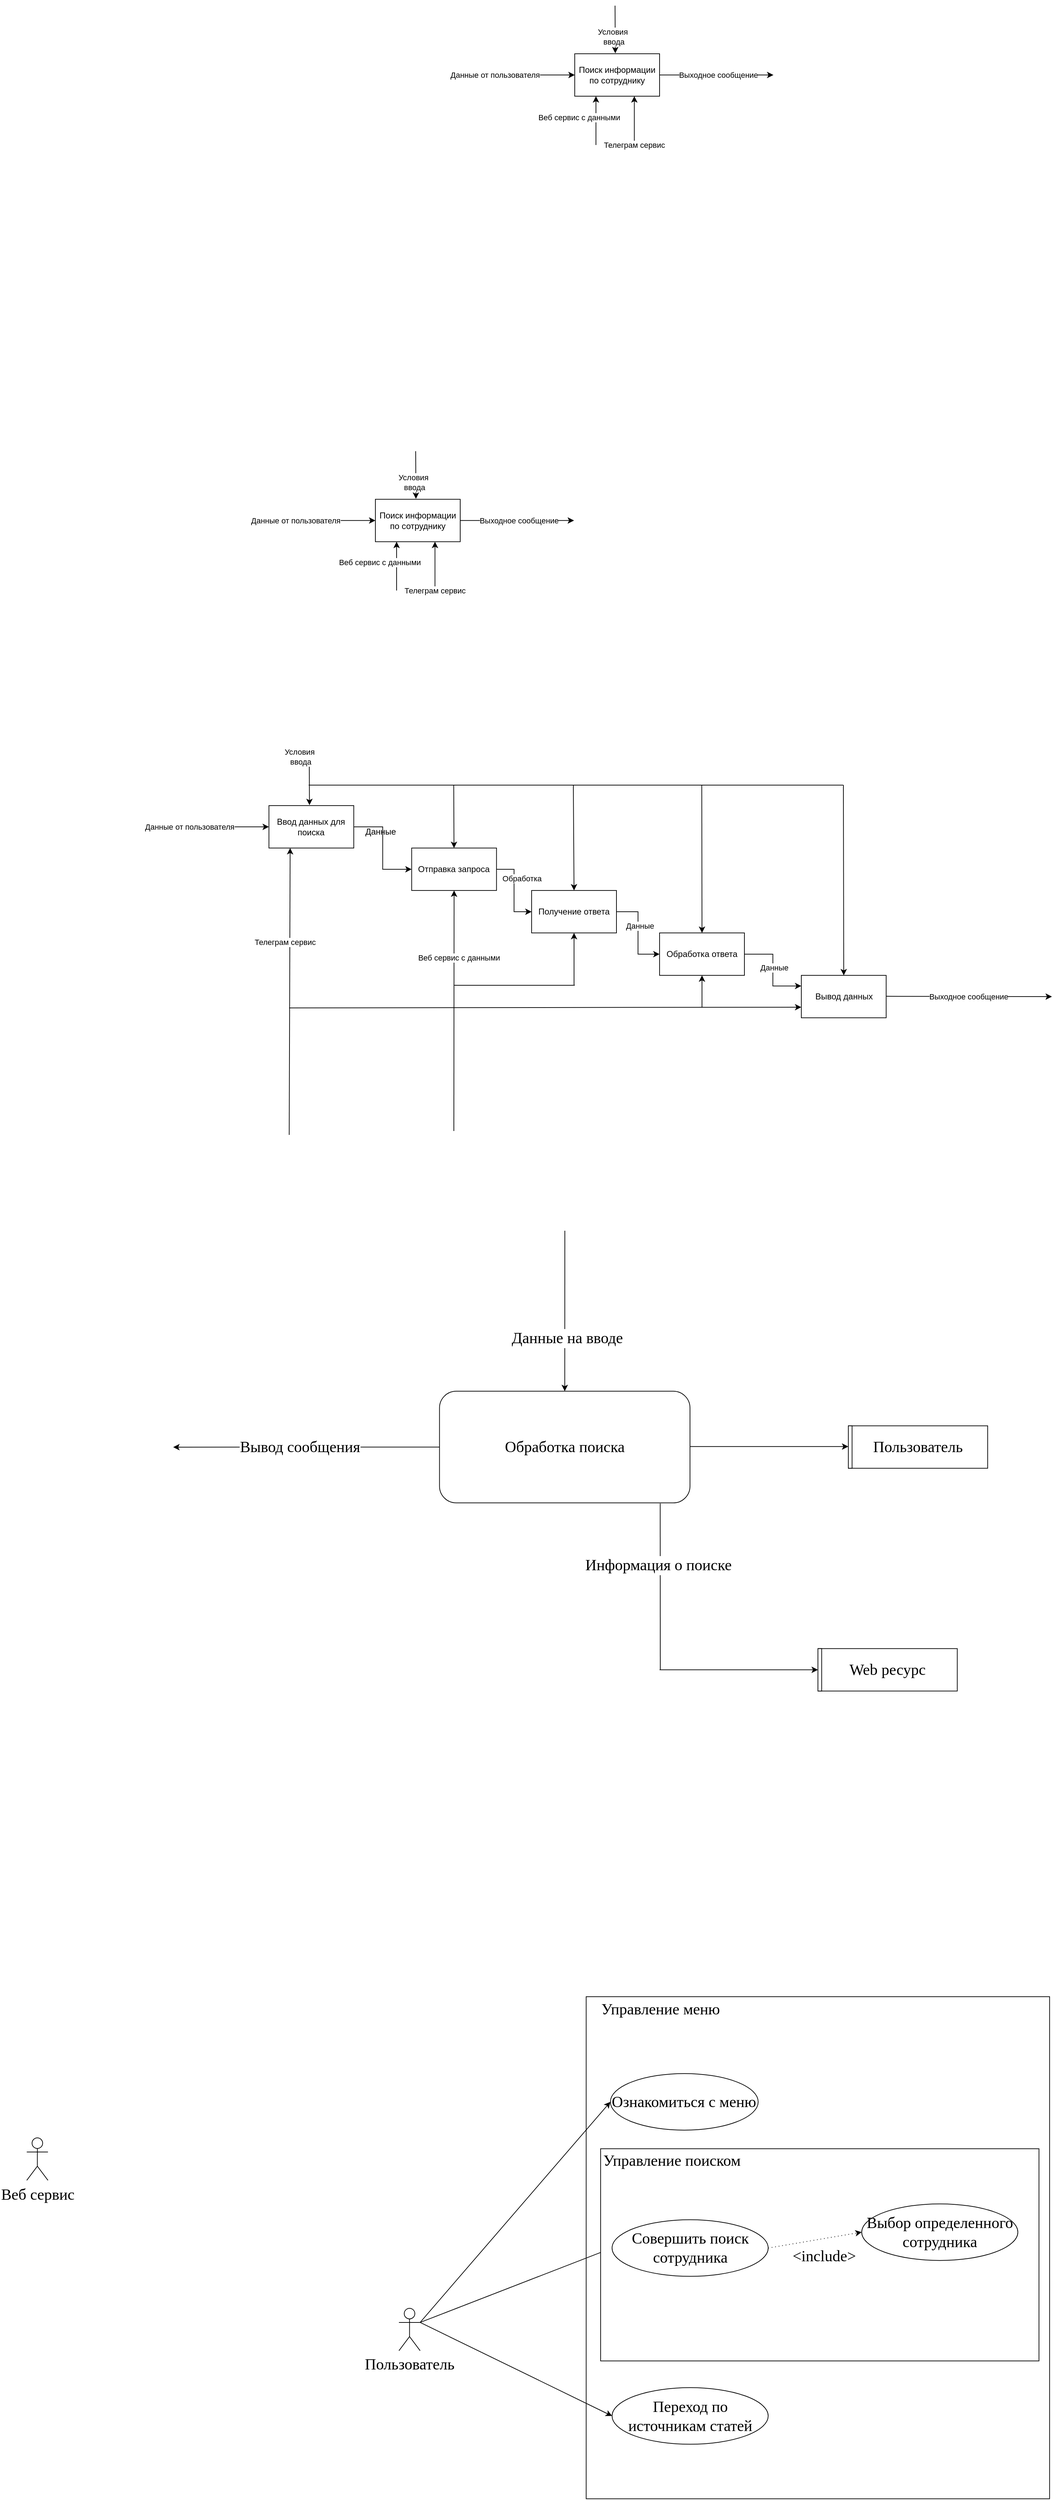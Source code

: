 <mxfile version="17.4.4" type="github">
  <diagram name="Page-1" id="e7e014a7-5840-1c2e-5031-d8a46d1fe8dd">
    <mxGraphModel dx="3065" dy="1016" grid="1" gridSize="1.181" guides="1" tooltips="1" connect="1" arrows="1" fold="1" page="1" pageScale="1" pageWidth="1169" pageHeight="826" background="none" math="0" shadow="0">
      <root>
        <mxCell id="0" />
        <mxCell id="1" parent="0" />
        <mxCell id="YpZlYrM8N79kbtDbUzei-41" value="Поиск информации по сотруднику" style="rounded=0;whiteSpace=wrap;html=1;" vertex="1" parent="1">
          <mxGeometry x="585" y="383" width="120" height="60" as="geometry" />
        </mxCell>
        <mxCell id="YpZlYrM8N79kbtDbUzei-46" value="" style="endArrow=classic;html=1;rounded=0;" edge="1" parent="1">
          <mxGeometry width="50" height="50" relative="1" as="geometry">
            <mxPoint x="472" y="413" as="sourcePoint" />
            <mxPoint x="585" y="413" as="targetPoint" />
          </mxGeometry>
        </mxCell>
        <mxCell id="YpZlYrM8N79kbtDbUzei-52" value="Данные от пользователя" style="edgeLabel;html=1;align=center;verticalAlign=middle;resizable=0;points=[];" vertex="1" connectable="0" parent="YpZlYrM8N79kbtDbUzei-46">
          <mxGeometry x="-0.31" y="-2" relative="1" as="geometry">
            <mxPoint x="-39" y="-2" as="offset" />
          </mxGeometry>
        </mxCell>
        <mxCell id="YpZlYrM8N79kbtDbUzei-47" value="" style="endArrow=classic;html=1;rounded=0;exitX=1;exitY=0.5;exitDx=0;exitDy=0;" edge="1" parent="1" source="YpZlYrM8N79kbtDbUzei-41">
          <mxGeometry width="50" height="50" relative="1" as="geometry">
            <mxPoint x="748" y="444" as="sourcePoint" />
            <mxPoint x="866" y="413" as="targetPoint" />
          </mxGeometry>
        </mxCell>
        <mxCell id="YpZlYrM8N79kbtDbUzei-55" value="Выходное сообщение" style="edgeLabel;html=1;align=center;verticalAlign=middle;resizable=0;points=[];" vertex="1" connectable="0" parent="YpZlYrM8N79kbtDbUzei-47">
          <mxGeometry x="0.545" y="1" relative="1" as="geometry">
            <mxPoint x="-42" y="1" as="offset" />
          </mxGeometry>
        </mxCell>
        <mxCell id="YpZlYrM8N79kbtDbUzei-49" value="" style="endArrow=classic;html=1;rounded=0;entryX=0.478;entryY=-0.011;entryDx=0;entryDy=0;entryPerimeter=0;" edge="1" parent="1" target="YpZlYrM8N79kbtDbUzei-41">
          <mxGeometry width="50" height="50" relative="1" as="geometry">
            <mxPoint x="642" y="315" as="sourcePoint" />
            <mxPoint x="665.41" y="383.0" as="targetPoint" />
          </mxGeometry>
        </mxCell>
        <mxCell id="YpZlYrM8N79kbtDbUzei-53" value="Условия&amp;nbsp;&lt;br&gt;ввода" style="edgeLabel;html=1;align=center;verticalAlign=middle;resizable=0;points=[];" vertex="1" connectable="0" parent="YpZlYrM8N79kbtDbUzei-49">
          <mxGeometry x="0.309" y="-2" relative="1" as="geometry">
            <mxPoint as="offset" />
          </mxGeometry>
        </mxCell>
        <mxCell id="YpZlYrM8N79kbtDbUzei-50" value="Веб сервис с данными" style="endArrow=classic;html=1;rounded=0;entryX=0.25;entryY=1;entryDx=0;entryDy=0;" edge="1" parent="1" target="YpZlYrM8N79kbtDbUzei-41">
          <mxGeometry x="0.147" y="24" width="50" height="50" relative="1" as="geometry">
            <mxPoint x="615" y="512" as="sourcePoint" />
            <mxPoint x="635" y="443" as="targetPoint" />
            <mxPoint as="offset" />
          </mxGeometry>
        </mxCell>
        <mxCell id="YpZlYrM8N79kbtDbUzei-51" value="Телеграм сервис" style="endArrow=classic;html=1;rounded=0;entryX=0.25;entryY=1;entryDx=0;entryDy=0;" edge="1" parent="1">
          <mxGeometry x="-0.995" width="50" height="50" relative="1" as="geometry">
            <mxPoint x="669.29" y="512" as="sourcePoint" />
            <mxPoint x="669.29" y="443" as="targetPoint" />
            <mxPoint as="offset" />
          </mxGeometry>
        </mxCell>
        <mxCell id="YpZlYrM8N79kbtDbUzei-56" value="Поиск информации по сотруднику" style="rounded=0;whiteSpace=wrap;html=1;" vertex="1" parent="1">
          <mxGeometry x="303" y="1012.88" width="120" height="60" as="geometry" />
        </mxCell>
        <mxCell id="YpZlYrM8N79kbtDbUzei-57" value="" style="endArrow=classic;html=1;rounded=0;" edge="1" parent="1">
          <mxGeometry width="50" height="50" relative="1" as="geometry">
            <mxPoint x="190" y="1042.88" as="sourcePoint" />
            <mxPoint x="303" y="1042.88" as="targetPoint" />
          </mxGeometry>
        </mxCell>
        <mxCell id="YpZlYrM8N79kbtDbUzei-58" value="Данные от пользователя" style="edgeLabel;html=1;align=center;verticalAlign=middle;resizable=0;points=[];" vertex="1" connectable="0" parent="YpZlYrM8N79kbtDbUzei-57">
          <mxGeometry x="-0.31" y="-2" relative="1" as="geometry">
            <mxPoint x="-39" y="-2" as="offset" />
          </mxGeometry>
        </mxCell>
        <mxCell id="YpZlYrM8N79kbtDbUzei-59" value="" style="endArrow=classic;html=1;rounded=0;exitX=1;exitY=0.5;exitDx=0;exitDy=0;" edge="1" parent="1" source="YpZlYrM8N79kbtDbUzei-56">
          <mxGeometry width="50" height="50" relative="1" as="geometry">
            <mxPoint x="466" y="1073.88" as="sourcePoint" />
            <mxPoint x="584" y="1042.88" as="targetPoint" />
          </mxGeometry>
        </mxCell>
        <mxCell id="YpZlYrM8N79kbtDbUzei-60" value="Выходное сообщение" style="edgeLabel;html=1;align=center;verticalAlign=middle;resizable=0;points=[];" vertex="1" connectable="0" parent="YpZlYrM8N79kbtDbUzei-59">
          <mxGeometry x="0.545" y="1" relative="1" as="geometry">
            <mxPoint x="-42" y="1" as="offset" />
          </mxGeometry>
        </mxCell>
        <mxCell id="YpZlYrM8N79kbtDbUzei-61" value="" style="endArrow=classic;html=1;rounded=0;entryX=0.478;entryY=-0.011;entryDx=0;entryDy=0;entryPerimeter=0;" edge="1" parent="1" target="YpZlYrM8N79kbtDbUzei-56">
          <mxGeometry width="50" height="50" relative="1" as="geometry">
            <mxPoint x="360" y="944.88" as="sourcePoint" />
            <mxPoint x="383.41" y="1012.88" as="targetPoint" />
          </mxGeometry>
        </mxCell>
        <mxCell id="YpZlYrM8N79kbtDbUzei-62" value="Условия&amp;nbsp;&lt;br&gt;ввода" style="edgeLabel;html=1;align=center;verticalAlign=middle;resizable=0;points=[];" vertex="1" connectable="0" parent="YpZlYrM8N79kbtDbUzei-61">
          <mxGeometry x="0.309" y="-2" relative="1" as="geometry">
            <mxPoint as="offset" />
          </mxGeometry>
        </mxCell>
        <mxCell id="YpZlYrM8N79kbtDbUzei-63" value="Веб сервис с данными" style="endArrow=classic;html=1;rounded=0;entryX=0.25;entryY=1;entryDx=0;entryDy=0;" edge="1" parent="1" target="YpZlYrM8N79kbtDbUzei-56">
          <mxGeometry x="0.147" y="24" width="50" height="50" relative="1" as="geometry">
            <mxPoint x="333.0" y="1141.88" as="sourcePoint" />
            <mxPoint x="353" y="1072.88" as="targetPoint" />
            <mxPoint as="offset" />
          </mxGeometry>
        </mxCell>
        <mxCell id="YpZlYrM8N79kbtDbUzei-64" value="Телеграм сервис" style="endArrow=classic;html=1;rounded=0;entryX=0.25;entryY=1;entryDx=0;entryDy=0;" edge="1" parent="1">
          <mxGeometry x="-0.995" width="50" height="50" relative="1" as="geometry">
            <mxPoint x="387.29" y="1141.88" as="sourcePoint" />
            <mxPoint x="387.29" y="1072.88" as="targetPoint" />
            <mxPoint as="offset" />
          </mxGeometry>
        </mxCell>
        <mxCell id="YpZlYrM8N79kbtDbUzei-107" style="edgeStyle=orthogonalEdgeStyle;rounded=0;orthogonalLoop=1;jettySize=auto;html=1;exitX=1;exitY=0.5;exitDx=0;exitDy=0;strokeWidth=1;" edge="1" parent="1" source="YpZlYrM8N79kbtDbUzei-70" target="YpZlYrM8N79kbtDbUzei-84">
          <mxGeometry relative="1" as="geometry" />
        </mxCell>
        <mxCell id="YpZlYrM8N79kbtDbUzei-111" value="Обработка&lt;br&gt;" style="edgeLabel;html=1;align=center;verticalAlign=middle;resizable=0;points=[];" vertex="1" connectable="0" parent="YpZlYrM8N79kbtDbUzei-107">
          <mxGeometry x="-0.182" y="1" relative="1" as="geometry">
            <mxPoint x="10" y="-7" as="offset" />
          </mxGeometry>
        </mxCell>
        <mxCell id="YpZlYrM8N79kbtDbUzei-70" value="Отправка запроса" style="rounded=0;whiteSpace=wrap;html=1;" vertex="1" parent="1">
          <mxGeometry x="354.33" y="1505.95" width="120" height="60" as="geometry" />
        </mxCell>
        <mxCell id="YpZlYrM8N79kbtDbUzei-106" style="edgeStyle=orthogonalEdgeStyle;rounded=0;orthogonalLoop=1;jettySize=auto;html=1;exitX=1;exitY=0.5;exitDx=0;exitDy=0;entryX=0;entryY=0.5;entryDx=0;entryDy=0;strokeWidth=1;" edge="1" parent="1" source="YpZlYrM8N79kbtDbUzei-75" target="YpZlYrM8N79kbtDbUzei-70">
          <mxGeometry relative="1" as="geometry" />
        </mxCell>
        <mxCell id="YpZlYrM8N79kbtDbUzei-75" value="Ввод данных для поиска" style="rounded=0;whiteSpace=wrap;html=1;" vertex="1" parent="1">
          <mxGeometry x="152.42" y="1445.95" width="120" height="60" as="geometry" />
        </mxCell>
        <mxCell id="YpZlYrM8N79kbtDbUzei-76" value="" style="endArrow=classic;html=1;rounded=0;" edge="1" parent="1">
          <mxGeometry width="50" height="50" relative="1" as="geometry">
            <mxPoint x="39.42" y="1475.95" as="sourcePoint" />
            <mxPoint x="152.42" y="1475.95" as="targetPoint" />
          </mxGeometry>
        </mxCell>
        <mxCell id="YpZlYrM8N79kbtDbUzei-77" value="Данные от пользователя" style="edgeLabel;html=1;align=center;verticalAlign=middle;resizable=0;points=[];" vertex="1" connectable="0" parent="YpZlYrM8N79kbtDbUzei-76">
          <mxGeometry x="-0.31" y="-2" relative="1" as="geometry">
            <mxPoint x="-39" y="-2" as="offset" />
          </mxGeometry>
        </mxCell>
        <mxCell id="YpZlYrM8N79kbtDbUzei-78" value="" style="endArrow=classic;html=1;rounded=0;" edge="1" parent="1">
          <mxGeometry width="50" height="50" relative="1" as="geometry">
            <mxPoint x="1025.51" y="1715.55" as="sourcePoint" />
            <mxPoint x="1260" y="1716" as="targetPoint" />
          </mxGeometry>
        </mxCell>
        <mxCell id="YpZlYrM8N79kbtDbUzei-79" value="Выходное сообщение" style="edgeLabel;html=1;align=center;verticalAlign=middle;resizable=0;points=[];" vertex="1" connectable="0" parent="YpZlYrM8N79kbtDbUzei-78">
          <mxGeometry x="0.545" y="1" relative="1" as="geometry">
            <mxPoint x="-65" y="1" as="offset" />
          </mxGeometry>
        </mxCell>
        <mxCell id="YpZlYrM8N79kbtDbUzei-80" value="" style="endArrow=classic;html=1;rounded=0;entryX=0.478;entryY=-0.011;entryDx=0;entryDy=0;entryPerimeter=0;" edge="1" parent="1" target="YpZlYrM8N79kbtDbUzei-75">
          <mxGeometry width="50" height="50" relative="1" as="geometry">
            <mxPoint x="209.42" y="1377.95" as="sourcePoint" />
            <mxPoint x="232.83" y="1445.95" as="targetPoint" />
          </mxGeometry>
        </mxCell>
        <mxCell id="YpZlYrM8N79kbtDbUzei-81" value="Условия&amp;nbsp;&lt;br&gt;ввода" style="edgeLabel;html=1;align=center;verticalAlign=middle;resizable=0;points=[];" vertex="1" connectable="0" parent="YpZlYrM8N79kbtDbUzei-80">
          <mxGeometry x="0.309" y="-2" relative="1" as="geometry">
            <mxPoint x="-11" y="-45" as="offset" />
          </mxGeometry>
        </mxCell>
        <mxCell id="YpZlYrM8N79kbtDbUzei-82" value="Веб сервис с данными" style="endArrow=classic;html=1;rounded=0;entryX=0.5;entryY=1;entryDx=0;entryDy=0;" edge="1" parent="1" target="YpZlYrM8N79kbtDbUzei-70">
          <mxGeometry x="0.443" y="-7" width="50" height="50" relative="1" as="geometry">
            <mxPoint x="414" y="1906" as="sourcePoint" />
            <mxPoint x="211.99" y="1838.58" as="targetPoint" />
            <mxPoint as="offset" />
          </mxGeometry>
        </mxCell>
        <mxCell id="YpZlYrM8N79kbtDbUzei-83" value="Телеграм сервис" style="endArrow=classic;html=1;rounded=0;entryX=0.25;entryY=1;entryDx=0;entryDy=0;" edge="1" parent="1" target="YpZlYrM8N79kbtDbUzei-75">
          <mxGeometry x="0.342" y="7" width="50" height="50" relative="1" as="geometry">
            <mxPoint x="181.1" y="1911.52" as="sourcePoint" />
            <mxPoint x="181.1" y="1842.52" as="targetPoint" />
            <mxPoint as="offset" />
          </mxGeometry>
        </mxCell>
        <mxCell id="YpZlYrM8N79kbtDbUzei-108" style="edgeStyle=orthogonalEdgeStyle;rounded=0;orthogonalLoop=1;jettySize=auto;html=1;exitX=1;exitY=0.5;exitDx=0;exitDy=0;entryX=0;entryY=0.5;entryDx=0;entryDy=0;strokeWidth=1;" edge="1" parent="1" source="YpZlYrM8N79kbtDbUzei-84" target="YpZlYrM8N79kbtDbUzei-85">
          <mxGeometry relative="1" as="geometry" />
        </mxCell>
        <mxCell id="YpZlYrM8N79kbtDbUzei-112" value="Данные" style="edgeLabel;html=1;align=center;verticalAlign=middle;resizable=0;points=[];" vertex="1" connectable="0" parent="YpZlYrM8N79kbtDbUzei-108">
          <mxGeometry x="-0.165" y="2" relative="1" as="geometry">
            <mxPoint as="offset" />
          </mxGeometry>
        </mxCell>
        <mxCell id="YpZlYrM8N79kbtDbUzei-84" value="Получение ответа" style="rounded=0;whiteSpace=wrap;html=1;" vertex="1" parent="1">
          <mxGeometry x="524.0" y="1565.95" width="120" height="60" as="geometry" />
        </mxCell>
        <mxCell id="YpZlYrM8N79kbtDbUzei-109" style="edgeStyle=orthogonalEdgeStyle;rounded=0;orthogonalLoop=1;jettySize=auto;html=1;exitX=1;exitY=0.5;exitDx=0;exitDy=0;entryX=0;entryY=0.25;entryDx=0;entryDy=0;strokeWidth=1;" edge="1" parent="1" source="YpZlYrM8N79kbtDbUzei-85" target="YpZlYrM8N79kbtDbUzei-86">
          <mxGeometry relative="1" as="geometry" />
        </mxCell>
        <mxCell id="YpZlYrM8N79kbtDbUzei-113" value="Данные" style="edgeLabel;html=1;align=center;verticalAlign=middle;resizable=0;points=[];" vertex="1" connectable="0" parent="YpZlYrM8N79kbtDbUzei-109">
          <mxGeometry x="-0.288" y="2" relative="1" as="geometry">
            <mxPoint x="-1" y="15" as="offset" />
          </mxGeometry>
        </mxCell>
        <mxCell id="YpZlYrM8N79kbtDbUzei-85" value="Обработка ответа" style="rounded=0;whiteSpace=wrap;html=1;" vertex="1" parent="1">
          <mxGeometry x="705.0" y="1625.95" width="120" height="60" as="geometry" />
        </mxCell>
        <mxCell id="YpZlYrM8N79kbtDbUzei-86" value="Вывод данных" style="rounded=0;whiteSpace=wrap;html=1;" vertex="1" parent="1">
          <mxGeometry x="905.51" y="1685.95" width="120" height="60" as="geometry" />
        </mxCell>
        <mxCell id="YpZlYrM8N79kbtDbUzei-90" value="" style="endArrow=none;html=1;rounded=0;" edge="1" parent="1">
          <mxGeometry width="50" height="50" relative="1" as="geometry">
            <mxPoint x="208.66" y="1417" as="sourcePoint" />
            <mxPoint x="965" y="1417" as="targetPoint" />
          </mxGeometry>
        </mxCell>
        <mxCell id="YpZlYrM8N79kbtDbUzei-92" value="" style="endArrow=classic;html=1;rounded=0;strokeWidth=1;entryX=0.5;entryY=0;entryDx=0;entryDy=0;" edge="1" parent="1" target="YpZlYrM8N79kbtDbUzei-84">
          <mxGeometry width="50" height="50" relative="1" as="geometry">
            <mxPoint x="583" y="1417" as="sourcePoint" />
            <mxPoint x="684" y="1610" as="targetPoint" />
          </mxGeometry>
        </mxCell>
        <mxCell id="YpZlYrM8N79kbtDbUzei-93" value="" style="endArrow=classic;html=1;rounded=0;strokeWidth=1;" edge="1" parent="1" target="YpZlYrM8N79kbtDbUzei-70">
          <mxGeometry width="50" height="50" relative="1" as="geometry">
            <mxPoint x="413.827" y="1416.997" as="sourcePoint" />
            <mxPoint x="415" y="1504" as="targetPoint" />
          </mxGeometry>
        </mxCell>
        <mxCell id="YpZlYrM8N79kbtDbUzei-94" value="" style="endArrow=classic;html=1;rounded=0;strokeWidth=1;entryX=0.5;entryY=0;entryDx=0;entryDy=0;" edge="1" parent="1" target="YpZlYrM8N79kbtDbUzei-85">
          <mxGeometry width="50" height="50" relative="1" as="geometry">
            <mxPoint x="764.684" y="1416.994" as="sourcePoint" />
            <mxPoint x="765.06" y="1505.947" as="targetPoint" />
          </mxGeometry>
        </mxCell>
        <mxCell id="YpZlYrM8N79kbtDbUzei-95" value="" style="endArrow=classic;html=1;rounded=0;strokeWidth=1;entryX=0.5;entryY=0;entryDx=0;entryDy=0;" edge="1" parent="1" target="YpZlYrM8N79kbtDbUzei-86">
          <mxGeometry width="50" height="50" relative="1" as="geometry">
            <mxPoint x="965" y="1417" as="sourcePoint" />
            <mxPoint x="976.687" y="1625.947" as="targetPoint" />
          </mxGeometry>
        </mxCell>
        <mxCell id="YpZlYrM8N79kbtDbUzei-96" value="" style="endArrow=classic;html=1;rounded=0;strokeWidth=1;entryX=0;entryY=0.75;entryDx=0;entryDy=0;" edge="1" parent="1" target="YpZlYrM8N79kbtDbUzei-86">
          <mxGeometry width="50" height="50" relative="1" as="geometry">
            <mxPoint x="181" y="1732" as="sourcePoint" />
            <mxPoint x="444" y="1713" as="targetPoint" />
          </mxGeometry>
        </mxCell>
        <mxCell id="YpZlYrM8N79kbtDbUzei-97" value="" style="endArrow=classic;html=1;rounded=0;strokeWidth=1;entryX=0.5;entryY=1;entryDx=0;entryDy=0;" edge="1" parent="1" target="YpZlYrM8N79kbtDbUzei-85">
          <mxGeometry width="50" height="50" relative="1" as="geometry">
            <mxPoint x="765" y="1731" as="sourcePoint" />
            <mxPoint x="813.78" y="1681.1" as="targetPoint" />
          </mxGeometry>
        </mxCell>
        <mxCell id="YpZlYrM8N79kbtDbUzei-104" value="" style="endArrow=classic;html=1;rounded=0;strokeWidth=1;entryX=0.5;entryY=1;entryDx=0;entryDy=0;" edge="1" parent="1" target="YpZlYrM8N79kbtDbUzei-84">
          <mxGeometry width="50" height="50" relative="1" as="geometry">
            <mxPoint x="584" y="1700" as="sourcePoint" />
            <mxPoint x="495" y="1722" as="targetPoint" />
          </mxGeometry>
        </mxCell>
        <mxCell id="YpZlYrM8N79kbtDbUzei-105" value="" style="endArrow=none;html=1;rounded=0;strokeWidth=1;" edge="1" parent="1">
          <mxGeometry width="50" height="50" relative="1" as="geometry">
            <mxPoint x="414" y="1700" as="sourcePoint" />
            <mxPoint x="585" y="1700" as="targetPoint" />
          </mxGeometry>
        </mxCell>
        <mxCell id="YpZlYrM8N79kbtDbUzei-110" value="Данные" style="text;html=1;align=center;verticalAlign=middle;resizable=0;points=[];autosize=1;strokeColor=none;fillColor=none;" vertex="1" parent="1">
          <mxGeometry x="282.763" y="1473.438" width="53.543" height="18.898" as="geometry" />
        </mxCell>
        <mxCell id="YpZlYrM8N79kbtDbUzei-118" value="Web ресурс" style="rounded=0;whiteSpace=wrap;html=1;fontFamily=Times New Roman;fontSize=22;" vertex="1" parent="1">
          <mxGeometry x="929.25" y="2637.79" width="196.85" height="60" as="geometry" />
        </mxCell>
        <mxCell id="YpZlYrM8N79kbtDbUzei-119" value="" style="rounded=0;whiteSpace=wrap;html=1;fontFamily=Times New Roman;fontSize=22;" vertex="1" parent="1">
          <mxGeometry x="929" y="2637.79" width="5.29" height="60" as="geometry" />
        </mxCell>
        <mxCell id="YpZlYrM8N79kbtDbUzei-121" value="" style="endArrow=classic;html=1;rounded=0;strokeWidth=1;entryX=0;entryY=0.5;entryDx=0;entryDy=0;fontFamily=Times New Roman;fontSize=22;" edge="1" parent="1" target="YpZlYrM8N79kbtDbUzei-119">
          <mxGeometry width="50" height="50" relative="1" as="geometry">
            <mxPoint x="705" y="2667.79" as="sourcePoint" />
            <mxPoint x="755" y="2680.79" as="targetPoint" />
          </mxGeometry>
        </mxCell>
        <mxCell id="YpZlYrM8N79kbtDbUzei-122" value="" style="endArrow=classic;html=1;rounded=0;strokeWidth=1;entryX=0;entryY=0.5;entryDx=0;entryDy=0;fontFamily=Times New Roman;fontSize=22;" edge="1" parent="1">
          <mxGeometry width="50" height="50" relative="1" as="geometry">
            <mxPoint x="748" y="2352.16" as="sourcePoint" />
            <mxPoint x="972" y="2352.16" as="targetPoint" />
          </mxGeometry>
        </mxCell>
        <mxCell id="YpZlYrM8N79kbtDbUzei-136" value="" style="edgeStyle=orthogonalEdgeStyle;rounded=0;orthogonalLoop=1;jettySize=auto;html=1;fontFamily=Times New Roman;fontSize=22;strokeWidth=1;" edge="1" parent="1" source="YpZlYrM8N79kbtDbUzei-123">
          <mxGeometry relative="1" as="geometry">
            <mxPoint x="17" y="2353" as="targetPoint" />
          </mxGeometry>
        </mxCell>
        <mxCell id="YpZlYrM8N79kbtDbUzei-137" value="Вывод сообщения" style="edgeLabel;html=1;align=center;verticalAlign=middle;resizable=0;points=[];fontSize=22;fontFamily=Times New Roman;" vertex="1" connectable="0" parent="YpZlYrM8N79kbtDbUzei-136">
          <mxGeometry x="0.053" y="-1" relative="1" as="geometry">
            <mxPoint as="offset" />
          </mxGeometry>
        </mxCell>
        <mxCell id="YpZlYrM8N79kbtDbUzei-123" value="Обработка поиска" style="rounded=1;whiteSpace=wrap;html=1;fontFamily=Times New Roman;fontSize=22;" vertex="1" parent="1">
          <mxGeometry x="393.7" y="2273.86" width="354.33" height="157.94" as="geometry" />
        </mxCell>
        <mxCell id="YpZlYrM8N79kbtDbUzei-124" value="" style="endArrow=classic;html=1;rounded=0;strokeWidth=1;entryX=0.5;entryY=0;entryDx=0;entryDy=0;fontFamily=Times New Roman;fontSize=22;" edge="1" parent="1" target="YpZlYrM8N79kbtDbUzei-123">
          <mxGeometry width="50" height="50" relative="1" as="geometry">
            <mxPoint x="571" y="2047" as="sourcePoint" />
            <mxPoint x="759" y="2441" as="targetPoint" />
          </mxGeometry>
        </mxCell>
        <mxCell id="YpZlYrM8N79kbtDbUzei-130" value="Данные на вводе" style="edgeLabel;html=1;align=center;verticalAlign=middle;resizable=0;points=[];fontSize=22;fontFamily=Times New Roman;" vertex="1" connectable="0" parent="YpZlYrM8N79kbtDbUzei-124">
          <mxGeometry x="0.337" y="3" relative="1" as="geometry">
            <mxPoint as="offset" />
          </mxGeometry>
        </mxCell>
        <mxCell id="YpZlYrM8N79kbtDbUzei-128" value="Пользователь" style="rounded=0;whiteSpace=wrap;html=1;fontFamily=Times New Roman;fontSize=22;" vertex="1" parent="1">
          <mxGeometry x="972.25" y="2322.83" width="196.85" height="60" as="geometry" />
        </mxCell>
        <mxCell id="YpZlYrM8N79kbtDbUzei-129" value="" style="rounded=0;whiteSpace=wrap;html=1;fontFamily=Times New Roman;fontSize=22;" vertex="1" parent="1">
          <mxGeometry x="972" y="2322.83" width="5.29" height="60" as="geometry" />
        </mxCell>
        <mxCell id="YpZlYrM8N79kbtDbUzei-132" value="" style="endArrow=none;html=1;rounded=0;fontFamily=Times New Roman;fontSize=22;strokeWidth=1;entryX=0.881;entryY=1.005;entryDx=0;entryDy=0;entryPerimeter=0;" edge="1" parent="1" target="YpZlYrM8N79kbtDbUzei-123">
          <mxGeometry width="50" height="50" relative="1" as="geometry">
            <mxPoint x="706" y="2668" as="sourcePoint" />
            <mxPoint x="727" y="2590" as="targetPoint" />
          </mxGeometry>
        </mxCell>
        <mxCell id="YpZlYrM8N79kbtDbUzei-133" value="Информация о поиске" style="edgeLabel;html=1;align=center;verticalAlign=middle;resizable=0;points=[];fontSize=22;fontFamily=Times New Roman;" vertex="1" connectable="0" parent="YpZlYrM8N79kbtDbUzei-132">
          <mxGeometry x="0.256" y="3" relative="1" as="geometry">
            <mxPoint as="offset" />
          </mxGeometry>
        </mxCell>
        <mxCell id="YpZlYrM8N79kbtDbUzei-138" value="Пользователь" style="shape=umlActor;verticalLabelPosition=bottom;verticalAlign=top;html=1;outlineConnect=0;fontFamily=Times New Roman;fontSize=22;" vertex="1" parent="1">
          <mxGeometry x="336.31" y="3570.47" width="30" height="60" as="geometry" />
        </mxCell>
        <mxCell id="YpZlYrM8N79kbtDbUzei-139" value="Веб сервис&lt;br&gt;" style="shape=umlActor;verticalLabelPosition=bottom;verticalAlign=top;html=1;outlineConnect=0;fontFamily=Times New Roman;fontSize=22;" vertex="1" parent="1">
          <mxGeometry x="-190.16" y="3329.52" width="30" height="60" as="geometry" />
        </mxCell>
        <mxCell id="YpZlYrM8N79kbtDbUzei-142" value="" style="rounded=0;whiteSpace=wrap;html=1;fontFamily=Times New Roman;fontSize=22;" vertex="1" parent="1">
          <mxGeometry x="601.18" y="3129.91" width="655.51" height="709.85" as="geometry" />
        </mxCell>
        <mxCell id="YpZlYrM8N79kbtDbUzei-144" value="Ознакомиться с меню" style="ellipse;whiteSpace=wrap;html=1;fontFamily=Times New Roman;fontSize=22;" vertex="1" parent="1">
          <mxGeometry x="635.43" y="3238.58" width="209.06" height="80" as="geometry" />
        </mxCell>
        <mxCell id="YpZlYrM8N79kbtDbUzei-148" value="Переход по источникам статей" style="ellipse;whiteSpace=wrap;html=1;fontFamily=Times New Roman;fontSize=22;" vertex="1" parent="1">
          <mxGeometry x="637.791" y="3682.671" width="220.86" height="80" as="geometry" />
        </mxCell>
        <mxCell id="YpZlYrM8N79kbtDbUzei-157" value="" style="endArrow=classic;html=1;rounded=0;fontFamily=Times New Roman;fontSize=22;strokeWidth=1;entryX=0;entryY=0.5;entryDx=0;entryDy=0;exitX=1;exitY=0.333;exitDx=0;exitDy=0;exitPerimeter=0;" edge="1" parent="1" source="YpZlYrM8N79kbtDbUzei-138" target="YpZlYrM8N79kbtDbUzei-144">
          <mxGeometry width="50" height="50" relative="1" as="geometry">
            <mxPoint x="514" y="3629" as="sourcePoint" />
            <mxPoint x="564" y="3579" as="targetPoint" />
          </mxGeometry>
        </mxCell>
        <mxCell id="YpZlYrM8N79kbtDbUzei-158" value="" style="endArrow=classic;html=1;rounded=0;fontFamily=Times New Roman;fontSize=22;strokeWidth=1;exitX=1;exitY=0.333;exitDx=0;exitDy=0;exitPerimeter=0;entryX=0;entryY=0.5;entryDx=0;entryDy=0;" edge="1" parent="1" source="YpZlYrM8N79kbtDbUzei-138" target="YpZlYrM8N79kbtDbUzei-166">
          <mxGeometry width="50" height="50" relative="1" as="geometry">
            <mxPoint x="562" y="3678" as="sourcePoint" />
            <mxPoint x="511" y="3491" as="targetPoint" />
          </mxGeometry>
        </mxCell>
        <mxCell id="YpZlYrM8N79kbtDbUzei-159" value="" style="endArrow=classic;html=1;rounded=0;fontFamily=Times New Roman;fontSize=22;strokeWidth=1;entryX=0;entryY=0.5;entryDx=0;entryDy=0;exitX=1;exitY=0.333;exitDx=0;exitDy=0;exitPerimeter=0;" edge="1" parent="1" source="YpZlYrM8N79kbtDbUzei-138" target="YpZlYrM8N79kbtDbUzei-148">
          <mxGeometry width="50" height="50" relative="1" as="geometry">
            <mxPoint x="611" y="3704" as="sourcePoint" />
            <mxPoint x="661" y="3654" as="targetPoint" />
          </mxGeometry>
        </mxCell>
        <mxCell id="YpZlYrM8N79kbtDbUzei-160" value="Управление меню" style="text;html=1;strokeColor=none;fillColor=none;align=center;verticalAlign=middle;whiteSpace=wrap;rounded=0;fontFamily=Times New Roman;fontSize=22;" vertex="1" parent="1">
          <mxGeometry x="530.31" y="3133.46" width="353.15" height="30" as="geometry" />
        </mxCell>
        <mxCell id="YpZlYrM8N79kbtDbUzei-161" value="" style="rounded=0;whiteSpace=wrap;html=1;fontFamily=Times New Roman;fontSize=22;" vertex="1" parent="1">
          <mxGeometry x="621.6" y="3344.88" width="620.08" height="299.99" as="geometry" />
        </mxCell>
        <mxCell id="YpZlYrM8N79kbtDbUzei-166" value="Совершить поиск сотрудника" style="ellipse;whiteSpace=wrap;html=1;fontFamily=Times New Roman;fontSize=22;" vertex="1" parent="1">
          <mxGeometry x="637.79" y="3445.27" width="220.86" height="80" as="geometry" />
        </mxCell>
        <mxCell id="YpZlYrM8N79kbtDbUzei-167" value="Выбор определенного сотрудника" style="ellipse;whiteSpace=wrap;html=1;fontFamily=Times New Roman;fontSize=22;" vertex="1" parent="1">
          <mxGeometry x="990.941" y="3422.831" width="220.86" height="80" as="geometry" />
        </mxCell>
        <mxCell id="YpZlYrM8N79kbtDbUzei-168" value="&amp;lt;include&amp;gt;" style="text;html=1;strokeColor=none;fillColor=none;align=center;verticalAlign=middle;whiteSpace=wrap;rounded=0;fontFamily=Times New Roman;fontSize=22;" vertex="1" parent="1">
          <mxGeometry x="908.26" y="3481.89" width="60" height="30" as="geometry" />
        </mxCell>
        <mxCell id="YpZlYrM8N79kbtDbUzei-169" value="" style="endArrow=classic;html=1;rounded=0;fontFamily=Times New Roman;fontSize=22;strokeWidth=1;entryX=0;entryY=0.5;entryDx=0;entryDy=0;exitX=1;exitY=0.5;exitDx=0;exitDy=0;dashed=1;dashPattern=1 4;" edge="1" parent="1" source="YpZlYrM8N79kbtDbUzei-166" target="YpZlYrM8N79kbtDbUzei-167">
          <mxGeometry width="50" height="50" relative="1" as="geometry">
            <mxPoint x="916.09" y="3639.65" as="sourcePoint" />
            <mxPoint x="966.09" y="3589.65" as="targetPoint" />
          </mxGeometry>
        </mxCell>
        <mxCell id="YpZlYrM8N79kbtDbUzei-171" value="Управление поиском" style="text;html=1;strokeColor=none;fillColor=none;align=center;verticalAlign=middle;whiteSpace=wrap;rounded=0;fontFamily=Times New Roman;fontSize=22;" vertex="1" parent="1">
          <mxGeometry x="545.671" y="3347.241" width="353.15" height="30" as="geometry" />
        </mxCell>
      </root>
    </mxGraphModel>
  </diagram>
</mxfile>

